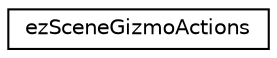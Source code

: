 digraph "Graphical Class Hierarchy"
{
 // LATEX_PDF_SIZE
  edge [fontname="Helvetica",fontsize="10",labelfontname="Helvetica",labelfontsize="10"];
  node [fontname="Helvetica",fontsize="10",shape=record];
  rankdir="LR";
  Node0 [label="ezSceneGizmoActions",height=0.2,width=0.4,color="black", fillcolor="white", style="filled",URL="$d2/daf/classez_scene_gizmo_actions.htm",tooltip=" "];
}
